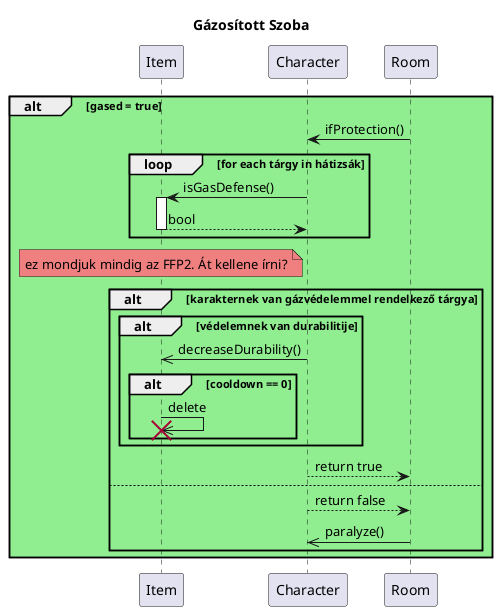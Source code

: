 @startuml gazed_room
Title Gázosított Szoba

participant Item as item
participant Character as char
participant Room as sz

alt #LightGreen gased = true
        sz->char : ifProtection()
        loop for each tárgy in hátizsák
            char->item++: isGasDefense()
            return bool
        end

        note over item #LightCoral: ez mondjuk mindig az FFP2. Át kellene írni?

        alt karakternek van gázvédelemmel rendelkező tárgya

            alt védelemnek van durabilitije
                char->>item : decreaseDurability()
             
                alt cooldown == 0
                    item->>item !!: delete
                 
                end
            end

            char-->sz : return true
        else
            char-->sz : return false
            sz->>char : paralyze()
        end
end

@enduml